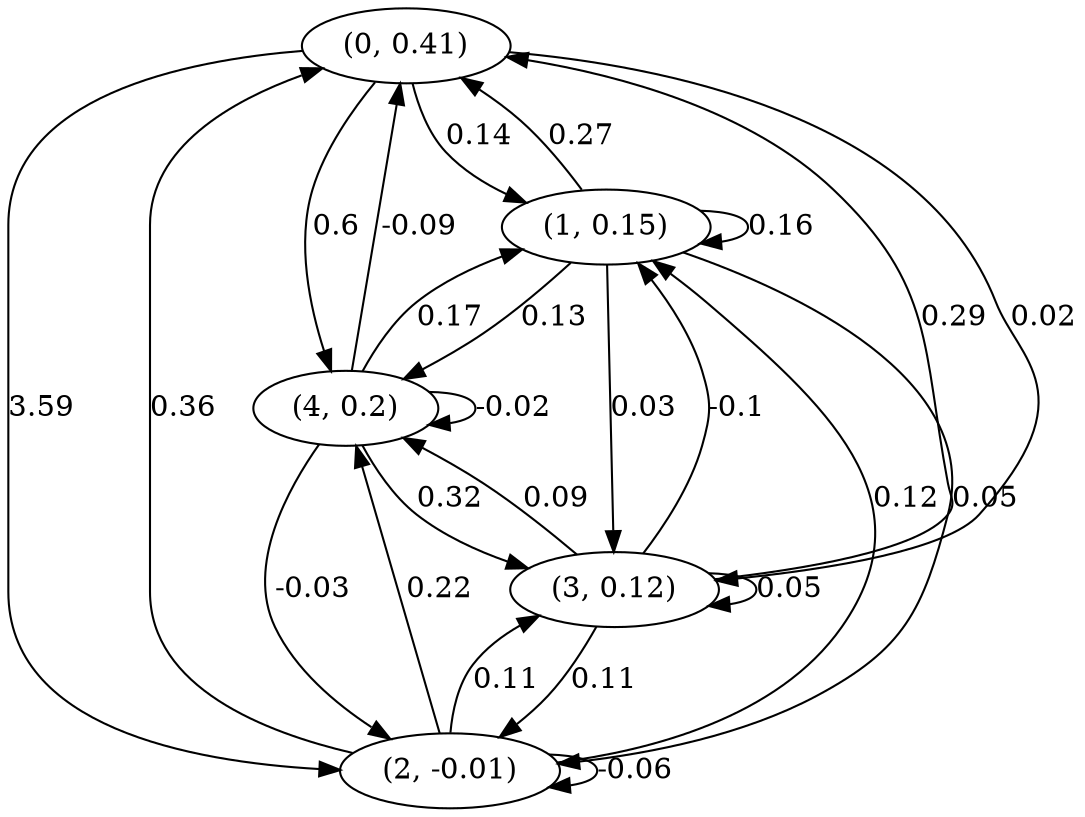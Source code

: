 digraph {
    0 [ label = "(0, 0.41)" ]
    1 [ label = "(1, 0.15)" ]
    2 [ label = "(2, -0.01)" ]
    3 [ label = "(3, 0.12)" ]
    4 [ label = "(4, 0.2)" ]
    1 -> 1 [ label = "0.16" ]
    2 -> 2 [ label = "-0.06" ]
    3 -> 3 [ label = "0.05" ]
    4 -> 4 [ label = "-0.02" ]
    1 -> 0 [ label = "0.27" ]
    2 -> 0 [ label = "0.36" ]
    3 -> 0 [ label = "0.29" ]
    4 -> 0 [ label = "-0.09" ]
    0 -> 1 [ label = "0.14" ]
    2 -> 1 [ label = "0.12" ]
    3 -> 1 [ label = "-0.1" ]
    4 -> 1 [ label = "0.17" ]
    0 -> 2 [ label = "3.59" ]
    1 -> 2 [ label = "0.05" ]
    3 -> 2 [ label = "0.11" ]
    4 -> 2 [ label = "-0.03" ]
    0 -> 3 [ label = "0.02" ]
    1 -> 3 [ label = "0.03" ]
    2 -> 3 [ label = "0.11" ]
    4 -> 3 [ label = "0.32" ]
    0 -> 4 [ label = "0.6" ]
    1 -> 4 [ label = "0.13" ]
    2 -> 4 [ label = "0.22" ]
    3 -> 4 [ label = "0.09" ]
}

